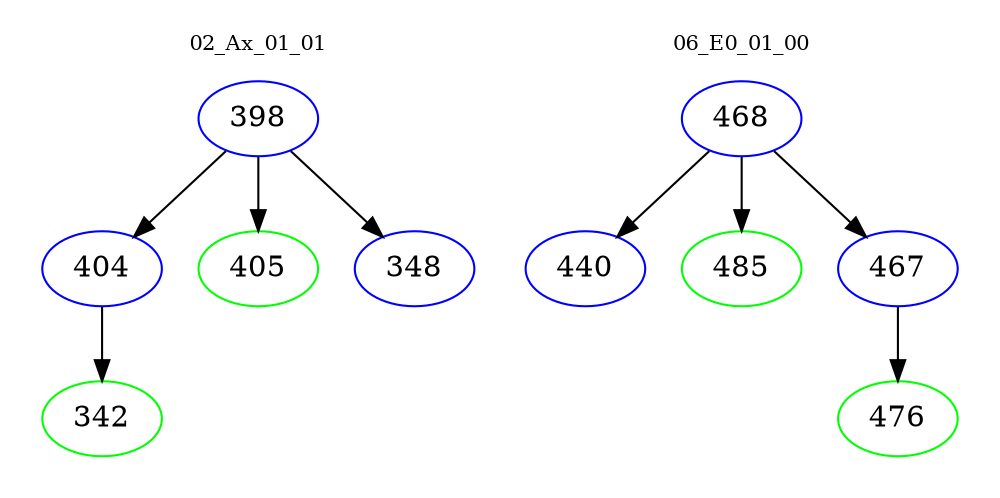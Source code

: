 digraph{
subgraph cluster_0 {
color = white
label = "02_Ax_01_01";
fontsize=10;
T0_398 [label="398", color="blue"]
T0_398 -> T0_404 [color="black"]
T0_404 [label="404", color="blue"]
T0_404 -> T0_342 [color="black"]
T0_342 [label="342", color="green"]
T0_398 -> T0_405 [color="black"]
T0_405 [label="405", color="green"]
T0_398 -> T0_348 [color="black"]
T0_348 [label="348", color="blue"]
}
subgraph cluster_1 {
color = white
label = "06_E0_01_00";
fontsize=10;
T1_468 [label="468", color="blue"]
T1_468 -> T1_440 [color="black"]
T1_440 [label="440", color="blue"]
T1_468 -> T1_485 [color="black"]
T1_485 [label="485", color="green"]
T1_468 -> T1_467 [color="black"]
T1_467 [label="467", color="blue"]
T1_467 -> T1_476 [color="black"]
T1_476 [label="476", color="green"]
}
}
